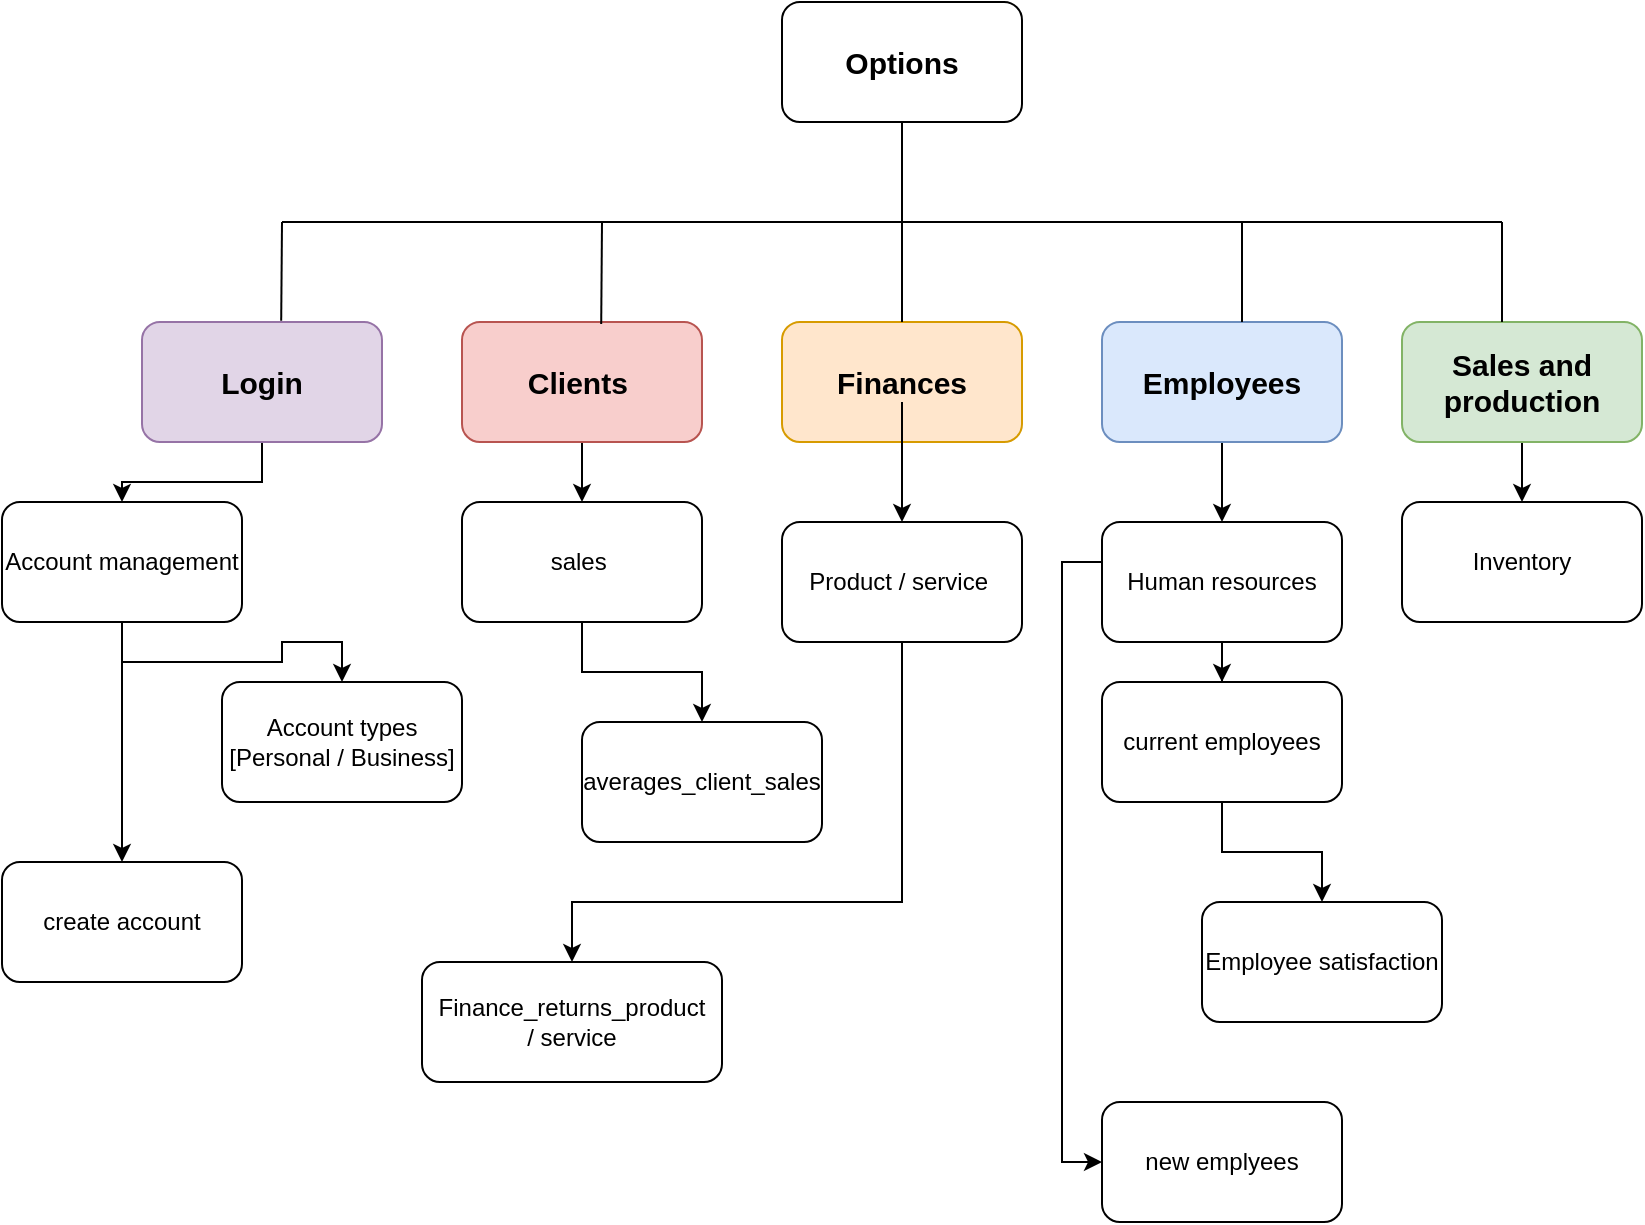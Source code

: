 <mxfile version="14.6.13" type="device"><diagram id="zFAtqTK0qpVvK1mVfJTD" name="Page-1"><mxGraphModel dx="1024" dy="601" grid="1" gridSize="10" guides="1" tooltips="1" connect="1" arrows="1" fold="1" page="1" pageScale="1" pageWidth="850" pageHeight="1100" math="0" shadow="0"><root><mxCell id="0"/><mxCell id="1" parent="0"/><mxCell id="aWN53xvbBOQOPGEW8b9V-1" style="edgeStyle=orthogonalEdgeStyle;rounded=0;orthogonalLoop=1;jettySize=auto;html=1;" parent="1" source="DdPXj3vxRsJGNM0GAfWK-1" target="aWN53xvbBOQOPGEW8b9V-2" edge="1"><mxGeometry relative="1" as="geometry"><mxPoint x="580" y="410" as="targetPoint"/></mxGeometry></mxCell><mxCell id="DdPXj3vxRsJGNM0GAfWK-1" value="" style="rounded=1;whiteSpace=wrap;html=1;fillColor=#dae8fc;strokeColor=#6c8ebf;" parent="1" vertex="1"><mxGeometry x="570" y="280" width="120" height="60" as="geometry"/></mxCell><mxCell id="aWN53xvbBOQOPGEW8b9V-18" style="edgeStyle=orthogonalEdgeStyle;rounded=0;orthogonalLoop=1;jettySize=auto;html=1;" parent="1" source="DdPXj3vxRsJGNM0GAfWK-2" target="aWN53xvbBOQOPGEW8b9V-19" edge="1"><mxGeometry relative="1" as="geometry"><mxPoint x="310" y="410" as="targetPoint"/></mxGeometry></mxCell><mxCell id="DdPXj3vxRsJGNM0GAfWK-2" value="" style="rounded=1;whiteSpace=wrap;html=1;fillColor=#f8cecc;strokeColor=#b85450;" parent="1" vertex="1"><mxGeometry x="250" y="280" width="120" height="60" as="geometry"/></mxCell><mxCell id="DdPXj3vxRsJGNM0GAfWK-3" value="" style="rounded=1;whiteSpace=wrap;html=1;" parent="1" vertex="1"><mxGeometry x="410" y="120" width="120" height="60" as="geometry"/></mxCell><mxCell id="DdPXj3vxRsJGNM0GAfWK-4" value="" style="rounded=1;whiteSpace=wrap;html=1;fillColor=#ffe6cc;strokeColor=#d79b00;" parent="1" vertex="1"><mxGeometry x="410" y="280" width="120" height="60" as="geometry"/></mxCell><mxCell id="aWN53xvbBOQOPGEW8b9V-15" style="edgeStyle=orthogonalEdgeStyle;rounded=0;orthogonalLoop=1;jettySize=auto;html=1;" parent="1" source="DdPXj3vxRsJGNM0GAfWK-5" target="aWN53xvbBOQOPGEW8b9V-16" edge="1"><mxGeometry relative="1" as="geometry"><mxPoint x="780" y="400" as="targetPoint"/></mxGeometry></mxCell><mxCell id="DdPXj3vxRsJGNM0GAfWK-5" value="" style="rounded=1;whiteSpace=wrap;html=1;fillColor=#d5e8d4;strokeColor=#82b366;" parent="1" vertex="1"><mxGeometry x="720" y="280" width="120" height="60" as="geometry"/></mxCell><mxCell id="aWN53xvbBOQOPGEW8b9V-3" style="edgeStyle=orthogonalEdgeStyle;rounded=0;orthogonalLoop=1;jettySize=auto;html=1;" parent="1" source="DdPXj3vxRsJGNM0GAfWK-6" target="aWN53xvbBOQOPGEW8b9V-4" edge="1"><mxGeometry relative="1" as="geometry"><mxPoint x="150" y="390" as="targetPoint"/></mxGeometry></mxCell><mxCell id="DdPXj3vxRsJGNM0GAfWK-6" value="" style="rounded=1;whiteSpace=wrap;html=1;fillColor=#e1d5e7;strokeColor=#9673a6;" parent="1" vertex="1"><mxGeometry x="90" y="280" width="120" height="60" as="geometry"/></mxCell><mxCell id="DdPXj3vxRsJGNM0GAfWK-9" value="" style="endArrow=none;html=1;exitX=0.58;exitY=-0.01;exitDx=0;exitDy=0;exitPerimeter=0;" parent="1" source="DdPXj3vxRsJGNM0GAfWK-6" edge="1"><mxGeometry width="50" height="50" relative="1" as="geometry"><mxPoint x="110" y="280" as="sourcePoint"/><mxPoint x="160" y="230" as="targetPoint"/></mxGeometry></mxCell><mxCell id="DdPXj3vxRsJGNM0GAfWK-10" value="" style="endArrow=none;html=1;" parent="1" edge="1"><mxGeometry width="50" height="50" relative="1" as="geometry"><mxPoint x="160" y="230" as="sourcePoint"/><mxPoint x="770" y="230" as="targetPoint"/><Array as="points"><mxPoint x="470" y="230"/></Array></mxGeometry></mxCell><mxCell id="DdPXj3vxRsJGNM0GAfWK-13" value="" style="endArrow=none;html=1;entryX=0.5;entryY=1;entryDx=0;entryDy=0;exitX=0.5;exitY=0;exitDx=0;exitDy=0;" parent="1" source="DdPXj3vxRsJGNM0GAfWK-4" target="DdPXj3vxRsJGNM0GAfWK-3" edge="1"><mxGeometry width="50" height="50" relative="1" as="geometry"><mxPoint x="445" y="260" as="sourcePoint"/><mxPoint x="495" y="210" as="targetPoint"/></mxGeometry></mxCell><mxCell id="DdPXj3vxRsJGNM0GAfWK-14" value="" style="endArrow=none;html=1;exitX=0.58;exitY=0.017;exitDx=0;exitDy=0;exitPerimeter=0;" parent="1" source="DdPXj3vxRsJGNM0GAfWK-2" edge="1"><mxGeometry width="50" height="50" relative="1" as="geometry"><mxPoint x="270" y="280" as="sourcePoint"/><mxPoint x="320" y="230" as="targetPoint"/></mxGeometry></mxCell><mxCell id="DdPXj3vxRsJGNM0GAfWK-15" value="" style="endArrow=none;html=1;" parent="1" edge="1"><mxGeometry width="50" height="50" relative="1" as="geometry"><mxPoint x="640" y="280" as="sourcePoint"/><mxPoint x="640" y="230" as="targetPoint"/></mxGeometry></mxCell><mxCell id="DdPXj3vxRsJGNM0GAfWK-16" value="" style="endArrow=none;html=1;" parent="1" edge="1"><mxGeometry width="50" height="50" relative="1" as="geometry"><mxPoint x="770" y="280" as="sourcePoint"/><mxPoint x="770" y="230" as="targetPoint"/></mxGeometry></mxCell><mxCell id="DdPXj3vxRsJGNM0GAfWK-17" value="Sales and production" style="text;html=1;strokeColor=none;fillColor=none;align=center;verticalAlign=middle;whiteSpace=wrap;rounded=0;fontSize=15;fontStyle=1" parent="1" vertex="1"><mxGeometry x="760" y="300" width="40" height="20" as="geometry"/></mxCell><mxCell id="DdPXj3vxRsJGNM0GAfWK-20" value="Login" style="text;html=1;strokeColor=none;fillColor=none;align=center;verticalAlign=middle;whiteSpace=wrap;rounded=0;fontSize=15;fontStyle=1" parent="1" vertex="1"><mxGeometry x="130" y="295" width="40" height="30" as="geometry"/></mxCell><mxCell id="DdPXj3vxRsJGNM0GAfWK-21" value="Employees" style="text;html=1;strokeColor=none;fillColor=none;align=center;verticalAlign=middle;whiteSpace=wrap;rounded=0;fontSize=15;fontStyle=1" parent="1" vertex="1"><mxGeometry x="610" y="300" width="40" height="20" as="geometry"/></mxCell><mxCell id="DdPXj3vxRsJGNM0GAfWK-22" value="Clients&amp;nbsp;" style="text;html=1;strokeColor=none;fillColor=none;align=center;verticalAlign=middle;whiteSpace=wrap;rounded=0;fontSize=15;fontStyle=1" parent="1" vertex="1"><mxGeometry x="290" y="300" width="40" height="20" as="geometry"/></mxCell><mxCell id="aWN53xvbBOQOPGEW8b9V-22" style="edgeStyle=orthogonalEdgeStyle;rounded=0;orthogonalLoop=1;jettySize=auto;html=1;" parent="1" source="DdPXj3vxRsJGNM0GAfWK-23" target="aWN53xvbBOQOPGEW8b9V-23" edge="1"><mxGeometry relative="1" as="geometry"><mxPoint x="470" y="370" as="targetPoint"/></mxGeometry></mxCell><mxCell id="DdPXj3vxRsJGNM0GAfWK-23" value="Finances" style="text;html=1;align=center;verticalAlign=middle;whiteSpace=wrap;rounded=0;fontStyle=1;fontSize=15;" parent="1" vertex="1"><mxGeometry x="450" y="300" width="40" height="20" as="geometry"/></mxCell><mxCell id="DdPXj3vxRsJGNM0GAfWK-24" value="&lt;font style=&quot;font-size: 15px;&quot;&gt;&lt;span style=&quot;font-size: 15px;&quot;&gt;Options&lt;/span&gt;&lt;/font&gt;" style="text;html=1;strokeColor=none;fillColor=none;align=center;verticalAlign=middle;whiteSpace=wrap;rounded=0;fontSize=15;fontStyle=1" parent="1" vertex="1"><mxGeometry x="450" y="140" width="40" height="20" as="geometry"/></mxCell><mxCell id="aWN53xvbBOQOPGEW8b9V-9" style="edgeStyle=orthogonalEdgeStyle;rounded=0;orthogonalLoop=1;jettySize=auto;html=1;" parent="1" source="aWN53xvbBOQOPGEW8b9V-2" target="aWN53xvbBOQOPGEW8b9V-12" edge="1"><mxGeometry relative="1" as="geometry"><mxPoint x="550" y="560" as="targetPoint"/><Array as="points"><mxPoint x="550" y="400"/></Array></mxGeometry></mxCell><mxCell id="aWN53xvbBOQOPGEW8b9V-10" style="edgeStyle=orthogonalEdgeStyle;rounded=0;orthogonalLoop=1;jettySize=auto;html=1;" parent="1" source="aWN53xvbBOQOPGEW8b9V-2" target="aWN53xvbBOQOPGEW8b9V-11" edge="1"><mxGeometry relative="1" as="geometry"><mxPoint x="630" y="490" as="targetPoint"/></mxGeometry></mxCell><mxCell id="aWN53xvbBOQOPGEW8b9V-2" value="Human resources" style="rounded=1;whiteSpace=wrap;html=1;" parent="1" vertex="1"><mxGeometry x="570" y="380" width="120" height="60" as="geometry"/></mxCell><mxCell id="aWN53xvbBOQOPGEW8b9V-5" style="edgeStyle=orthogonalEdgeStyle;rounded=0;orthogonalLoop=1;jettySize=auto;html=1;" parent="1" source="aWN53xvbBOQOPGEW8b9V-4" target="aWN53xvbBOQOPGEW8b9V-8" edge="1"><mxGeometry relative="1" as="geometry"><mxPoint x="40" y="490" as="targetPoint"/></mxGeometry></mxCell><mxCell id="aWN53xvbBOQOPGEW8b9V-6" style="edgeStyle=orthogonalEdgeStyle;rounded=0;orthogonalLoop=1;jettySize=auto;html=1;" parent="1" source="aWN53xvbBOQOPGEW8b9V-4" target="aWN53xvbBOQOPGEW8b9V-7" edge="1"><mxGeometry relative="1" as="geometry"><mxPoint x="190" y="490" as="targetPoint"/></mxGeometry></mxCell><mxCell id="aWN53xvbBOQOPGEW8b9V-4" value="Account management" style="rounded=1;whiteSpace=wrap;html=1;" parent="1" vertex="1"><mxGeometry x="20" y="370" width="120" height="60" as="geometry"/></mxCell><mxCell id="aWN53xvbBOQOPGEW8b9V-7" value="Account types [Personal / Business]" style="rounded=1;whiteSpace=wrap;html=1;" parent="1" vertex="1"><mxGeometry x="130" y="460" width="120" height="60" as="geometry"/></mxCell><mxCell id="aWN53xvbBOQOPGEW8b9V-8" value="create account" style="rounded=1;whiteSpace=wrap;html=1;" parent="1" vertex="1"><mxGeometry x="20" y="550" width="120" height="60" as="geometry"/></mxCell><mxCell id="aWN53xvbBOQOPGEW8b9V-13" style="edgeStyle=orthogonalEdgeStyle;rounded=0;orthogonalLoop=1;jettySize=auto;html=1;" parent="1" source="aWN53xvbBOQOPGEW8b9V-11" target="aWN53xvbBOQOPGEW8b9V-14" edge="1"><mxGeometry relative="1" as="geometry"><mxPoint x="680" y="600" as="targetPoint"/></mxGeometry></mxCell><mxCell id="aWN53xvbBOQOPGEW8b9V-11" value="current employees" style="rounded=1;whiteSpace=wrap;html=1;" parent="1" vertex="1"><mxGeometry x="570" y="460" width="120" height="60" as="geometry"/></mxCell><mxCell id="aWN53xvbBOQOPGEW8b9V-12" value="new emplyees" style="rounded=1;whiteSpace=wrap;html=1;" parent="1" vertex="1"><mxGeometry x="570" y="670" width="120" height="60" as="geometry"/></mxCell><mxCell id="aWN53xvbBOQOPGEW8b9V-14" value="Employee satisfaction" style="rounded=1;whiteSpace=wrap;html=1;" parent="1" vertex="1"><mxGeometry x="620" y="570" width="120" height="60" as="geometry"/></mxCell><mxCell id="aWN53xvbBOQOPGEW8b9V-16" value="Inventory" style="rounded=1;whiteSpace=wrap;html=1;" parent="1" vertex="1"><mxGeometry x="720" y="370" width="120" height="60" as="geometry"/></mxCell><mxCell id="aWN53xvbBOQOPGEW8b9V-20" style="edgeStyle=orthogonalEdgeStyle;rounded=0;orthogonalLoop=1;jettySize=auto;html=1;" parent="1" source="aWN53xvbBOQOPGEW8b9V-19" target="aWN53xvbBOQOPGEW8b9V-21" edge="1"><mxGeometry relative="1" as="geometry"><mxPoint x="370" y="510" as="targetPoint"/></mxGeometry></mxCell><mxCell id="aWN53xvbBOQOPGEW8b9V-19" value="sales&amp;nbsp;" style="rounded=1;whiteSpace=wrap;html=1;" parent="1" vertex="1"><mxGeometry x="250" y="370" width="120" height="60" as="geometry"/></mxCell><mxCell id="aWN53xvbBOQOPGEW8b9V-21" value="averages_client_sales" style="rounded=1;whiteSpace=wrap;html=1;" parent="1" vertex="1"><mxGeometry x="310" y="480" width="120" height="60" as="geometry"/></mxCell><mxCell id="aWN53xvbBOQOPGEW8b9V-24" style="edgeStyle=orthogonalEdgeStyle;rounded=0;orthogonalLoop=1;jettySize=auto;html=1;entryX=0.5;entryY=0;entryDx=0;entryDy=0;" parent="1" source="aWN53xvbBOQOPGEW8b9V-23" target="aWN53xvbBOQOPGEW8b9V-25" edge="1"><mxGeometry relative="1" as="geometry"><mxPoint x="340" y="640" as="targetPoint"/><Array as="points"><mxPoint x="470" y="570"/><mxPoint x="305" y="570"/></Array></mxGeometry></mxCell><mxCell id="aWN53xvbBOQOPGEW8b9V-23" value="Product / service&amp;nbsp;" style="rounded=1;whiteSpace=wrap;html=1;" parent="1" vertex="1"><mxGeometry x="410" y="380" width="120" height="60" as="geometry"/></mxCell><mxCell id="aWN53xvbBOQOPGEW8b9V-25" value="Finance_returns_product&lt;br&gt;/ service" style="rounded=1;whiteSpace=wrap;html=1;" parent="1" vertex="1"><mxGeometry x="230" y="600" width="150" height="60" as="geometry"/></mxCell></root></mxGraphModel></diagram></mxfile>